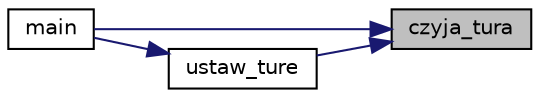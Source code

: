 digraph "czyja_tura"
{
 // LATEX_PDF_SIZE
  edge [fontname="Helvetica",fontsize="10",labelfontname="Helvetica",labelfontsize="10"];
  node [fontname="Helvetica",fontsize="10",shape=record];
  rankdir="RL";
  Node1 [label="czyja_tura",height=0.2,width=0.4,color="black", fillcolor="grey75", style="filled", fontcolor="black",tooltip=" "];
  Node1 -> Node2 [dir="back",color="midnightblue",fontsize="10",style="solid",fontname="Helvetica"];
  Node2 [label="main",height=0.2,width=0.4,color="black", fillcolor="white", style="filled",URL="$main_8cpp.html#ae66f6b31b5ad750f1fe042a706a4e3d4",tooltip=" "];
  Node1 -> Node3 [dir="back",color="midnightblue",fontsize="10",style="solid",fontname="Helvetica"];
  Node3 [label="ustaw_ture",height=0.2,width=0.4,color="black", fillcolor="white", style="filled",URL="$monopoly_8h.html#a9d7318e79c83ccf050bfa9402f9913e5",tooltip=" "];
  Node3 -> Node2 [dir="back",color="midnightblue",fontsize="10",style="solid",fontname="Helvetica"];
}
